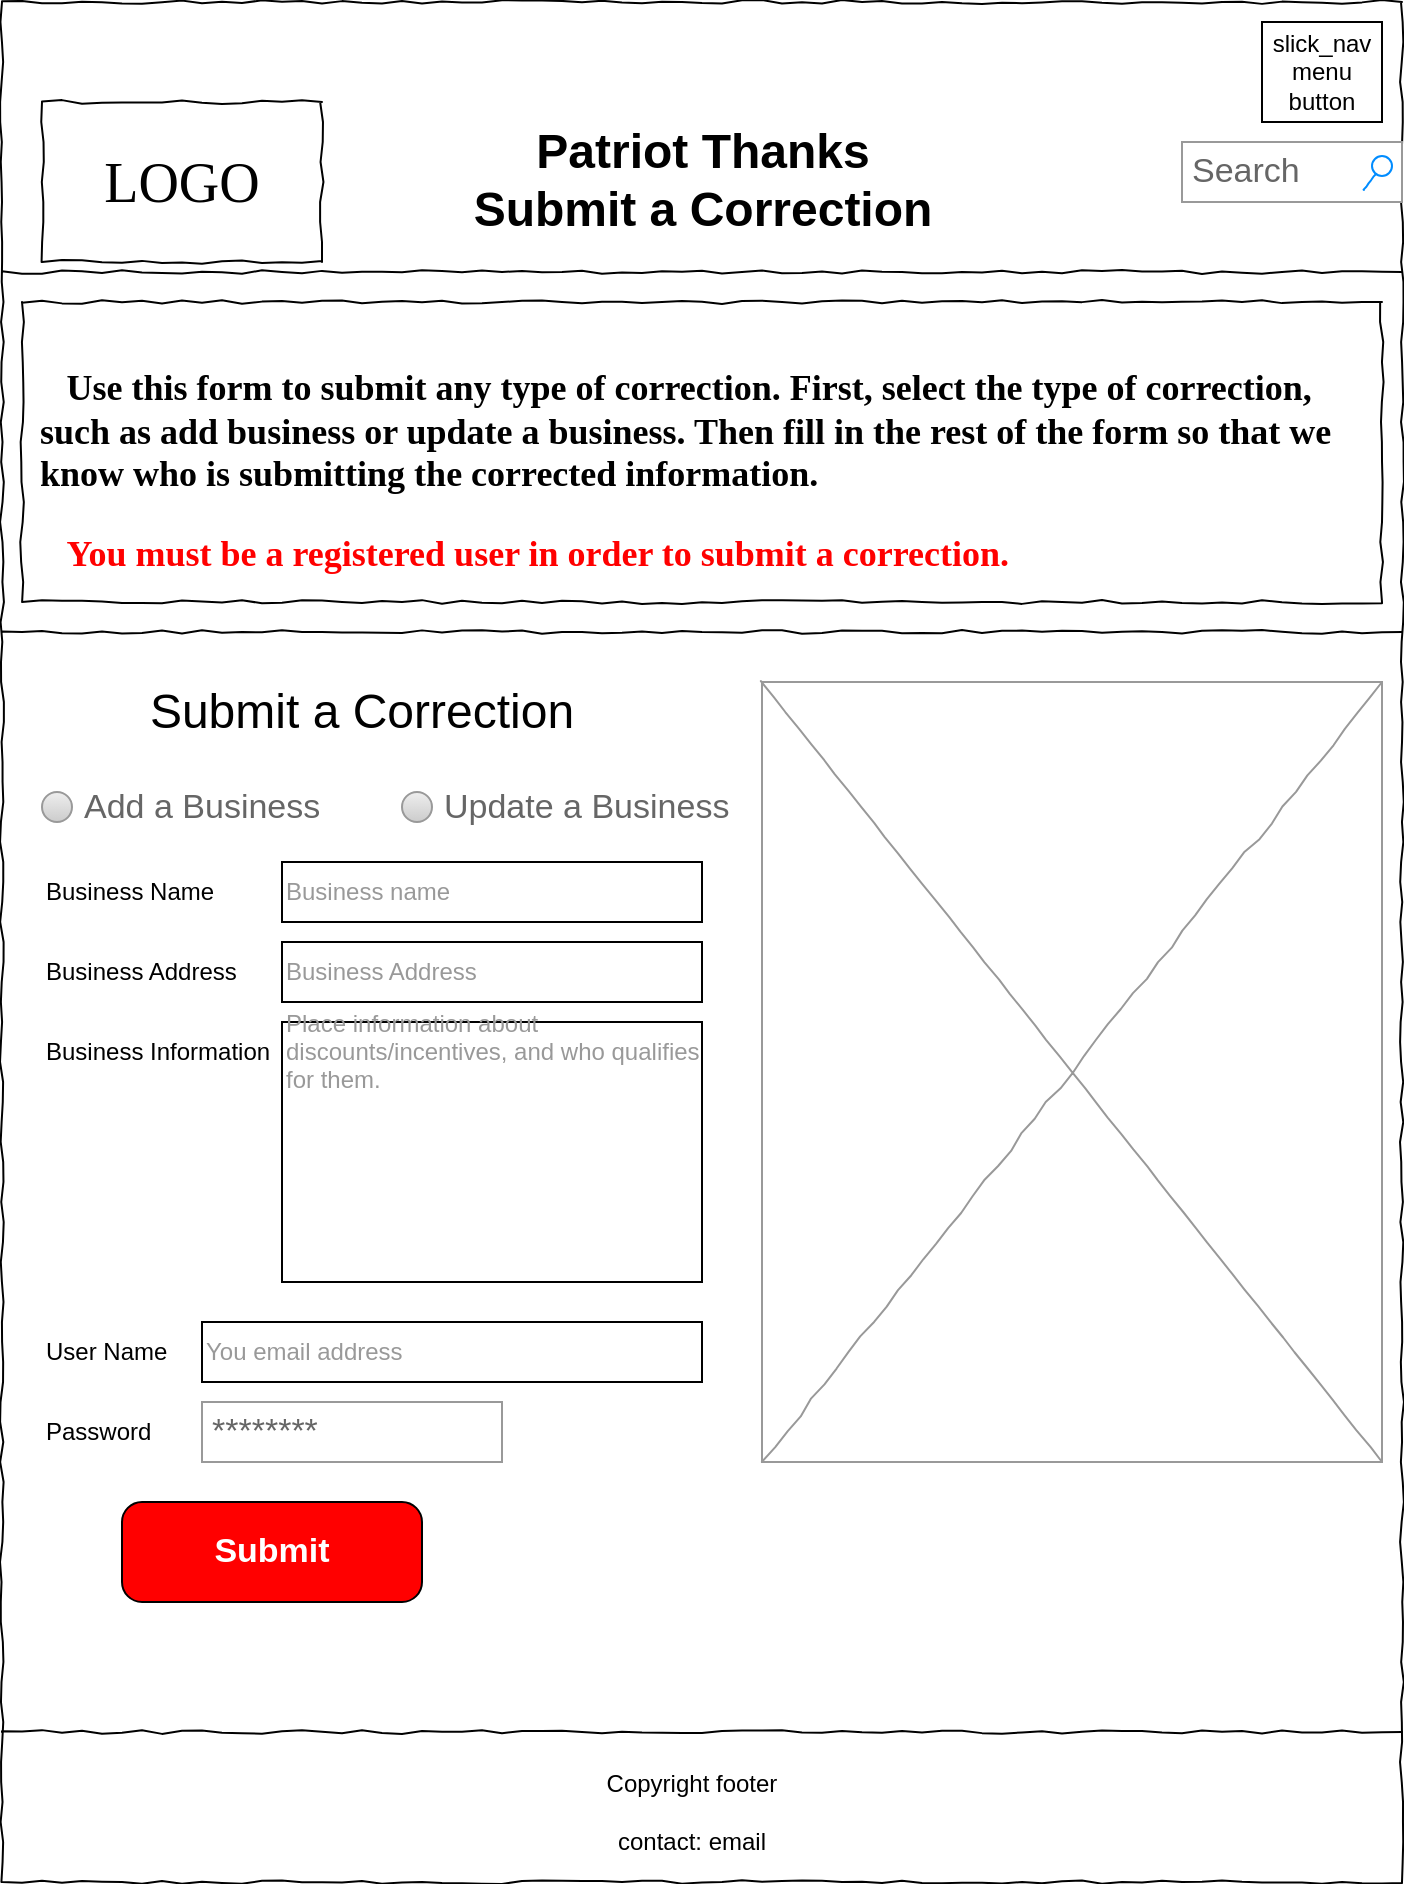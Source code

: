 <mxfile version="24.7.17">
  <diagram name="Page-1" id="03018318-947c-dd8e-b7a3-06fadd420f32">
    <mxGraphModel dx="733" dy="613" grid="1" gridSize="10" guides="1" tooltips="1" connect="1" arrows="1" fold="1" page="1" pageScale="1" pageWidth="1100" pageHeight="850" background="none" math="0" shadow="0">
      <root>
        <mxCell id="0" />
        <mxCell id="1" parent="0" />
        <mxCell id="677b7b8949515195-1" value="" style="whiteSpace=wrap;html=1;rounded=0;shadow=0;labelBackgroundColor=none;strokeColor=#000000;strokeWidth=1;fillColor=none;fontFamily=Verdana;fontSize=12;fontColor=#000000;align=center;comic=1;" parent="1" vertex="1">
          <mxGeometry x="20" y="10" width="700" height="940" as="geometry" />
        </mxCell>
        <mxCell id="677b7b8949515195-2" value="LOGO" style="whiteSpace=wrap;html=1;rounded=0;shadow=0;labelBackgroundColor=none;strokeWidth=1;fontFamily=Verdana;fontSize=28;align=center;comic=1;" parent="1" vertex="1">
          <mxGeometry x="40" y="60" width="140" height="80" as="geometry" />
        </mxCell>
        <mxCell id="677b7b8949515195-3" value="Search" style="strokeWidth=1;shadow=0;dashed=0;align=center;html=1;shape=mxgraph.mockup.forms.searchBox;strokeColor=#999999;mainText=;strokeColor2=#008cff;fontColor=#666666;fontSize=17;align=left;spacingLeft=3;rounded=0;labelBackgroundColor=none;comic=1;" parent="1" vertex="1">
          <mxGeometry x="610" y="80" width="110" height="30" as="geometry" />
        </mxCell>
        <mxCell id="677b7b8949515195-9" value="" style="line;strokeWidth=1;html=1;rounded=0;shadow=0;labelBackgroundColor=none;fillColor=none;fontFamily=Verdana;fontSize=14;fontColor=#000000;align=center;comic=1;" parent="1" vertex="1">
          <mxGeometry x="20" y="140" width="700" height="10" as="geometry" />
        </mxCell>
        <mxCell id="ubhy5sFj4Xcip8Dqailu-1" value="&lt;b&gt;&lt;font style=&quot;font-size: 24px;&quot;&gt;Patriot Thanks&lt;/font&gt;&lt;/b&gt;&lt;div&gt;&lt;span style=&quot;font-size: 24px;&quot;&gt;&lt;b&gt;Submit a Correction&lt;/b&gt;&lt;/span&gt;&lt;/div&gt;" style="text;html=1;align=center;verticalAlign=middle;whiteSpace=wrap;rounded=0;" parent="1" vertex="1">
          <mxGeometry x="242.5" y="70" width="255" height="57.5" as="geometry" />
        </mxCell>
        <mxCell id="ubhy5sFj4Xcip8Dqailu-5" value="" style="line;strokeWidth=1;html=1;rounded=0;shadow=0;labelBackgroundColor=none;fillColor=none;fontFamily=Verdana;fontSize=14;fontColor=#000000;align=center;comic=1;" parent="1" vertex="1">
          <mxGeometry x="20" y="870" width="700" height="10" as="geometry" />
        </mxCell>
        <mxCell id="ubhy5sFj4Xcip8Dqailu-6" value="Copyright footer&lt;div&gt;&lt;br&gt;&lt;/div&gt;&lt;div&gt;contact: email&lt;/div&gt;" style="text;html=1;align=center;verticalAlign=middle;whiteSpace=wrap;rounded=0;" parent="1" vertex="1">
          <mxGeometry x="200" y="880" width="330" height="70" as="geometry" />
        </mxCell>
        <mxCell id="RWafx4XU2KkWU0paZ261-2" value="slick_nav&lt;div&gt;menu&lt;/div&gt;&lt;div&gt;button&lt;/div&gt;" style="rounded=0;whiteSpace=wrap;html=1;" parent="1" vertex="1">
          <mxGeometry x="650" y="20" width="60" height="50" as="geometry" />
        </mxCell>
        <mxCell id="bISQ1Bc1vlo5AxaPSZ9V-3" value="" style="verticalLabelPosition=bottom;shadow=0;dashed=0;align=center;html=1;verticalAlign=top;strokeWidth=1;shape=mxgraph.mockup.graphics.simpleIcon;strokeColor=#999999;rounded=0;labelBackgroundColor=none;fontFamily=Verdana;fontSize=14;fontColor=#000000;comic=1;" parent="1" vertex="1">
          <mxGeometry x="400" y="350" width="310" height="390" as="geometry" />
        </mxCell>
        <mxCell id="GDnaagUtCsObI1EJ-44P-1" value="&lt;div style=&quot;text-align: justify&quot;&gt;&lt;p style=&quot;font-size: large; font-family: &amp;quot;Times New Roman&amp;quot;, Times, serif; text-indent: 2%; font-weight: 700; text-align: start;&quot; class=&quot;paragraph_style&quot;&gt;Use this form to submit any type of correction. First, select the type of correction, such as add business or update a business. Then fill in the rest of the form so that we know who is submitting the corrected information.&amp;nbsp;&lt;/p&gt;&lt;p style=&quot;font-size: large; font-family: &amp;quot;Times New Roman&amp;quot;, Times, serif; text-indent: 2%; font-weight: 700; text-align: start;&quot; class=&quot;paragraph_style&quot;&gt;&lt;font color=&quot;#ff0000&quot;&gt;You must be a registered user in order to submit a correction.&lt;/font&gt;&lt;/p&gt;&lt;/div&gt;" style="whiteSpace=wrap;html=1;rounded=0;shadow=0;labelBackgroundColor=none;strokeWidth=1;fillColor=none;fontFamily=Verdana;fontSize=12;align=center;verticalAlign=top;spacing=10;comic=1;" vertex="1" parent="1">
          <mxGeometry x="30" y="160" width="680" height="150" as="geometry" />
        </mxCell>
        <mxCell id="GDnaagUtCsObI1EJ-44P-2" value="&lt;font style=&quot;font-size: 24px;&quot;&gt;Submit a Correction&lt;/font&gt;" style="text;html=1;align=center;verticalAlign=middle;whiteSpace=wrap;rounded=0;" vertex="1" parent="1">
          <mxGeometry x="80" y="350" width="240" height="30" as="geometry" />
        </mxCell>
        <mxCell id="GDnaagUtCsObI1EJ-44P-3" value="Add a Business" style="shape=ellipse;fillColor=#eeeeee;strokeColor=#999999;gradientColor=#cccccc;html=1;align=left;spacingLeft=4;fontSize=17;fontColor=#666666;labelPosition=right;shadow=0;" vertex="1" parent="1">
          <mxGeometry x="40" y="405" width="15" height="15" as="geometry" />
        </mxCell>
        <mxCell id="GDnaagUtCsObI1EJ-44P-4" value="Update a Business" style="shape=ellipse;fillColor=#eeeeee;strokeColor=#999999;gradientColor=#cccccc;html=1;align=left;spacingLeft=4;fontSize=17;fontColor=#666666;labelPosition=right;shadow=0;" vertex="1" parent="1">
          <mxGeometry x="220" y="405" width="15" height="15" as="geometry" />
        </mxCell>
        <mxCell id="GDnaagUtCsObI1EJ-44P-5" value="Business Name" style="text;html=1;align=left;verticalAlign=middle;whiteSpace=wrap;rounded=0;" vertex="1" parent="1">
          <mxGeometry x="40" y="440" width="100" height="30" as="geometry" />
        </mxCell>
        <mxCell id="GDnaagUtCsObI1EJ-44P-6" value="Business Address" style="text;html=1;align=left;verticalAlign=middle;whiteSpace=wrap;rounded=0;" vertex="1" parent="1">
          <mxGeometry x="40" y="480" width="100" height="30" as="geometry" />
        </mxCell>
        <mxCell id="GDnaagUtCsObI1EJ-44P-7" value="Business Information" style="text;html=1;align=left;verticalAlign=middle;whiteSpace=wrap;rounded=0;" vertex="1" parent="1">
          <mxGeometry x="40" y="520" width="120" height="30" as="geometry" />
        </mxCell>
        <mxCell id="GDnaagUtCsObI1EJ-44P-8" value="&lt;div&gt;&lt;font color=&quot;#999999&quot;&gt;Place information about discounts/incentives, and who qualifies for them.&lt;/font&gt;&lt;div&gt;&lt;font color=&quot;#999999&quot;&gt;&lt;br&gt;&lt;/font&gt;&lt;/div&gt;&lt;div&gt;&lt;font color=&quot;#999999&quot;&gt;&lt;br&gt;&lt;/font&gt;&lt;/div&gt;&lt;div&gt;&lt;font color=&quot;#999999&quot;&gt;&lt;br&gt;&lt;/font&gt;&lt;/div&gt;&lt;div&gt;&lt;font color=&quot;#999999&quot;&gt;&lt;br&gt;&lt;/font&gt;&lt;/div&gt;&lt;div&gt;&lt;font color=&quot;#999999&quot;&gt;&lt;br&gt;&lt;/font&gt;&lt;/div&gt;&lt;div&gt;&lt;font color=&quot;#999999&quot;&gt;&lt;br&gt;&lt;/font&gt;&lt;/div&gt;&lt;div&gt;&lt;br&gt;&lt;/div&gt;&lt;/div&gt;" style="whiteSpace=wrap;html=1;align=left;" vertex="1" parent="1">
          <mxGeometry x="160" y="520" width="210" height="130" as="geometry" />
        </mxCell>
        <mxCell id="GDnaagUtCsObI1EJ-44P-9" value="User Name" style="text;html=1;align=left;verticalAlign=middle;whiteSpace=wrap;rounded=0;" vertex="1" parent="1">
          <mxGeometry x="40" y="670" width="100" height="30" as="geometry" />
        </mxCell>
        <mxCell id="GDnaagUtCsObI1EJ-44P-10" value="********" style="strokeWidth=1;shadow=0;dashed=0;align=center;html=1;shape=mxgraph.mockup.forms.pwField;strokeColor=#999999;mainText=;align=left;fontColor=#666666;fontSize=17;spacingLeft=3;" vertex="1" parent="1">
          <mxGeometry x="120" y="710" width="150" height="30" as="geometry" />
        </mxCell>
        <mxCell id="GDnaagUtCsObI1EJ-44P-11" value="&lt;font color=&quot;#999999&quot;&gt;You email address&lt;/font&gt;" style="whiteSpace=wrap;html=1;align=left;" vertex="1" parent="1">
          <mxGeometry x="120" y="670" width="250" height="30" as="geometry" />
        </mxCell>
        <mxCell id="GDnaagUtCsObI1EJ-44P-12" value="Password" style="text;html=1;align=left;verticalAlign=middle;whiteSpace=wrap;rounded=0;" vertex="1" parent="1">
          <mxGeometry x="40" y="710" width="100" height="30" as="geometry" />
        </mxCell>
        <mxCell id="GDnaagUtCsObI1EJ-44P-13" value="&lt;font color=&quot;#999999&quot;&gt;Business name&lt;/font&gt;" style="whiteSpace=wrap;html=1;align=left;" vertex="1" parent="1">
          <mxGeometry x="160" y="440" width="210" height="30" as="geometry" />
        </mxCell>
        <mxCell id="GDnaagUtCsObI1EJ-44P-14" value="&lt;font color=&quot;#999999&quot;&gt;Business Address&lt;/font&gt;" style="whiteSpace=wrap;html=1;align=left;" vertex="1" parent="1">
          <mxGeometry x="160" y="480" width="210" height="30" as="geometry" />
        </mxCell>
        <mxCell id="GDnaagUtCsObI1EJ-44P-15" value="Submit" style="strokeWidth=1;shadow=0;dashed=0;align=center;html=1;shape=mxgraph.mockup.buttons.button;strokeColor=#000000;fontColor=#ffffff;mainText=;buttonStyle=round;fontSize=17;fontStyle=1;fillColor=#ff0000;whiteSpace=wrap;verticalAlign=middle;fontFamily=Helvetica;" vertex="1" parent="1">
          <mxGeometry x="80" y="760" width="150" height="50" as="geometry" />
        </mxCell>
        <mxCell id="GDnaagUtCsObI1EJ-44P-16" value="" style="line;strokeWidth=1;html=1;rounded=0;shadow=0;labelBackgroundColor=none;fillColor=none;fontFamily=Verdana;fontSize=14;fontColor=#000000;align=center;comic=1;" vertex="1" parent="1">
          <mxGeometry x="20" y="320" width="700" height="10" as="geometry" />
        </mxCell>
      </root>
    </mxGraphModel>
  </diagram>
</mxfile>
